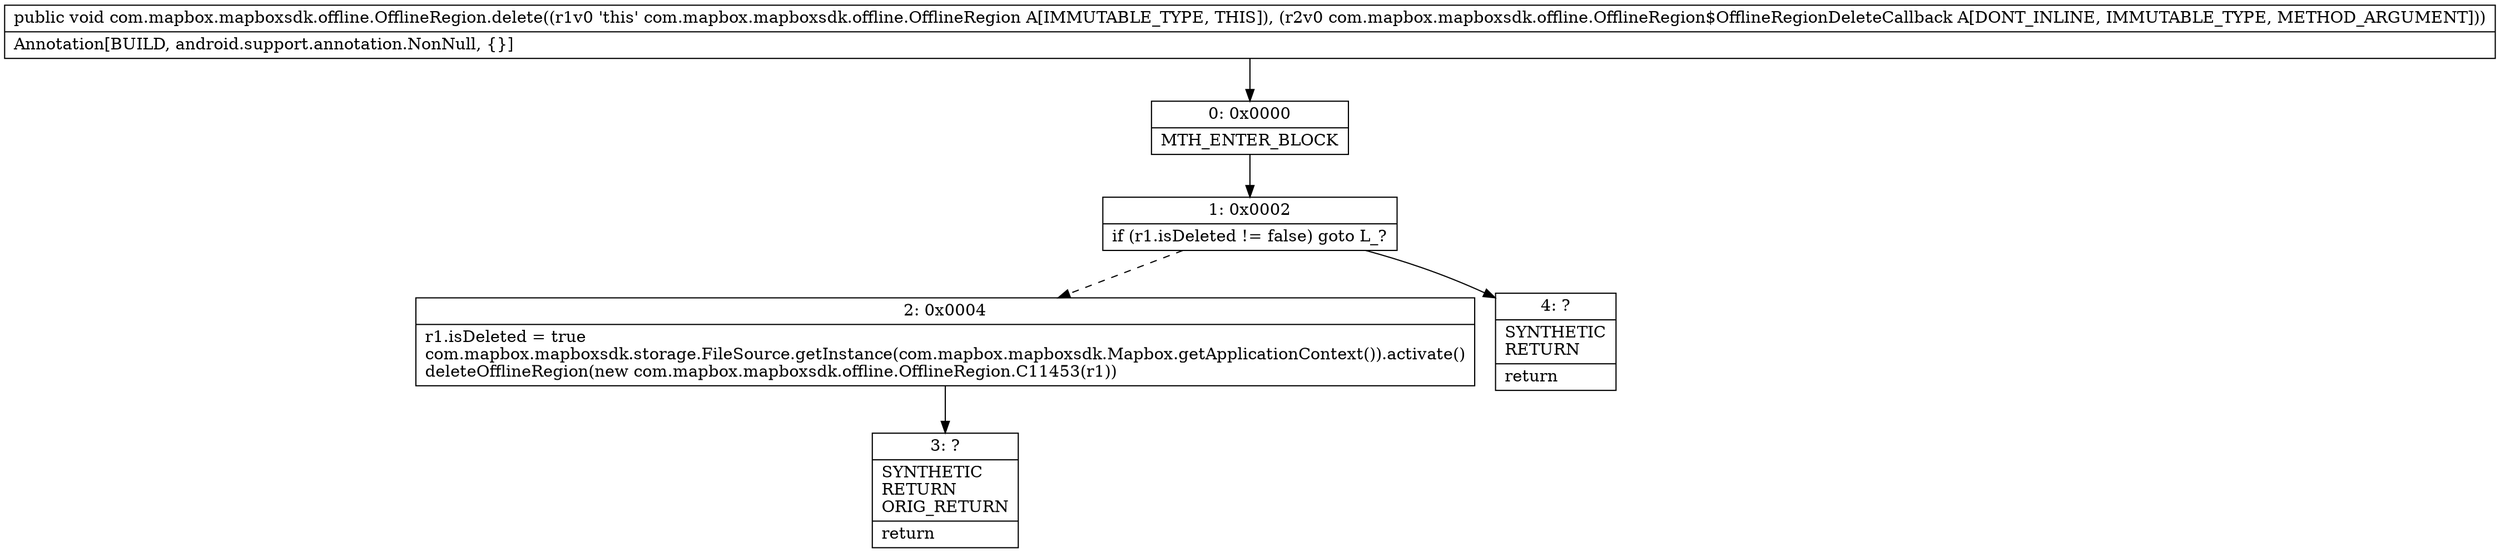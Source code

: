 digraph "CFG forcom.mapbox.mapboxsdk.offline.OfflineRegion.delete(Lcom\/mapbox\/mapboxsdk\/offline\/OfflineRegion$OfflineRegionDeleteCallback;)V" {
Node_0 [shape=record,label="{0\:\ 0x0000|MTH_ENTER_BLOCK\l}"];
Node_1 [shape=record,label="{1\:\ 0x0002|if (r1.isDeleted != false) goto L_?\l}"];
Node_2 [shape=record,label="{2\:\ 0x0004|r1.isDeleted = true\lcom.mapbox.mapboxsdk.storage.FileSource.getInstance(com.mapbox.mapboxsdk.Mapbox.getApplicationContext()).activate()\ldeleteOfflineRegion(new com.mapbox.mapboxsdk.offline.OfflineRegion.C11453(r1))\l}"];
Node_3 [shape=record,label="{3\:\ ?|SYNTHETIC\lRETURN\lORIG_RETURN\l|return\l}"];
Node_4 [shape=record,label="{4\:\ ?|SYNTHETIC\lRETURN\l|return\l}"];
MethodNode[shape=record,label="{public void com.mapbox.mapboxsdk.offline.OfflineRegion.delete((r1v0 'this' com.mapbox.mapboxsdk.offline.OfflineRegion A[IMMUTABLE_TYPE, THIS]), (r2v0 com.mapbox.mapboxsdk.offline.OfflineRegion$OfflineRegionDeleteCallback A[DONT_INLINE, IMMUTABLE_TYPE, METHOD_ARGUMENT]))  | Annotation[BUILD, android.support.annotation.NonNull, \{\}]\l}"];
MethodNode -> Node_0;
Node_0 -> Node_1;
Node_1 -> Node_2[style=dashed];
Node_1 -> Node_4;
Node_2 -> Node_3;
}

